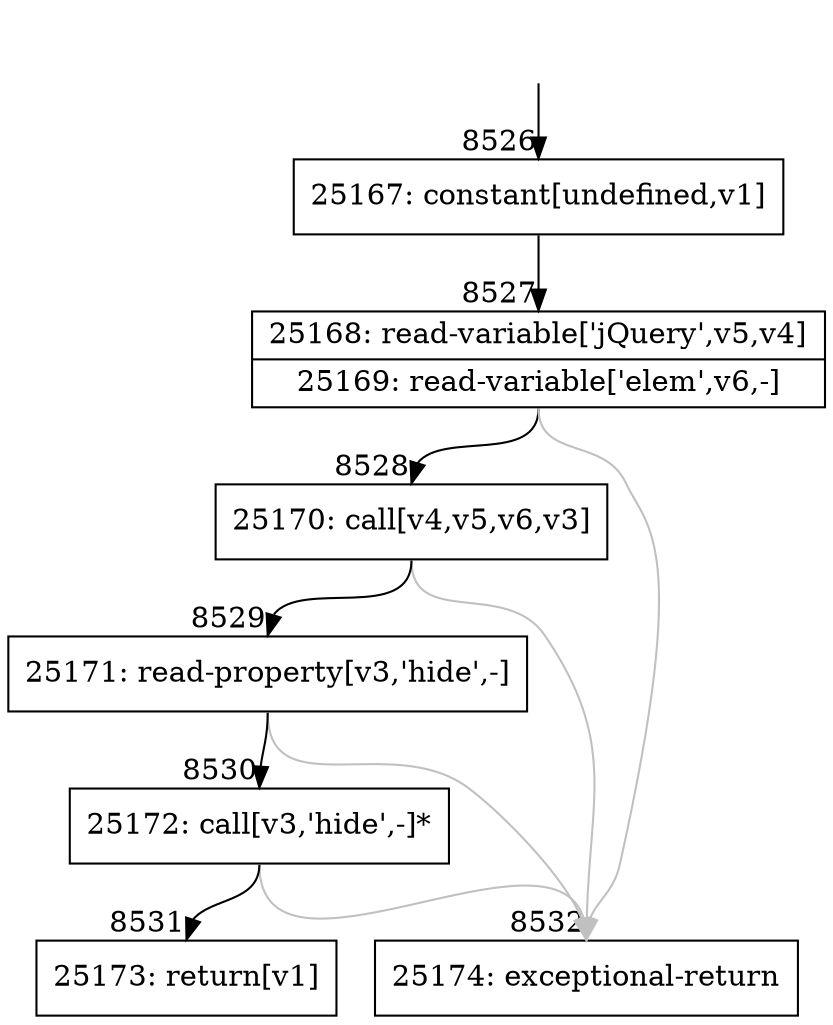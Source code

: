 digraph {
rankdir="TD"
BB_entry531[shape=none,label=""];
BB_entry531 -> BB8526 [tailport=s, headport=n, headlabel="    8526"]
BB8526 [shape=record label="{25167: constant[undefined,v1]}" ] 
BB8526 -> BB8527 [tailport=s, headport=n, headlabel="      8527"]
BB8527 [shape=record label="{25168: read-variable['jQuery',v5,v4]|25169: read-variable['elem',v6,-]}" ] 
BB8527 -> BB8528 [tailport=s, headport=n, headlabel="      8528"]
BB8527 -> BB8532 [tailport=s, headport=n, color=gray, headlabel="      8532"]
BB8528 [shape=record label="{25170: call[v4,v5,v6,v3]}" ] 
BB8528 -> BB8529 [tailport=s, headport=n, headlabel="      8529"]
BB8528 -> BB8532 [tailport=s, headport=n, color=gray]
BB8529 [shape=record label="{25171: read-property[v3,'hide',-]}" ] 
BB8529 -> BB8530 [tailport=s, headport=n, headlabel="      8530"]
BB8529 -> BB8532 [tailport=s, headport=n, color=gray]
BB8530 [shape=record label="{25172: call[v3,'hide',-]*}" ] 
BB8530 -> BB8531 [tailport=s, headport=n, headlabel="      8531"]
BB8530 -> BB8532 [tailport=s, headport=n, color=gray]
BB8531 [shape=record label="{25173: return[v1]}" ] 
BB8532 [shape=record label="{25174: exceptional-return}" ] 
}
